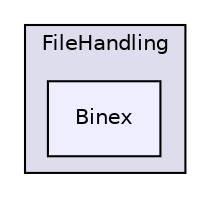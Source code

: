 digraph "Binex" {
  compound=true
  node [ fontsize="10", fontname="Helvetica"];
  edge [ labelfontsize="10", labelfontname="Helvetica"];
  subgraph clusterdir_2409f140ca6b329e1a129f8097428273 {
    graph [ bgcolor="#ddddee", pencolor="black", label="FileHandling" fontname="Helvetica", fontsize="10", URL="dir_2409f140ca6b329e1a129f8097428273.html"]
  dir_6f61044727ad89f16e9ecdeb79d27c79 [shape=box, label="Binex", style="filled", fillcolor="#eeeeff", pencolor="black", URL="dir_6f61044727ad89f16e9ecdeb79d27c79.html"];
  }
}
